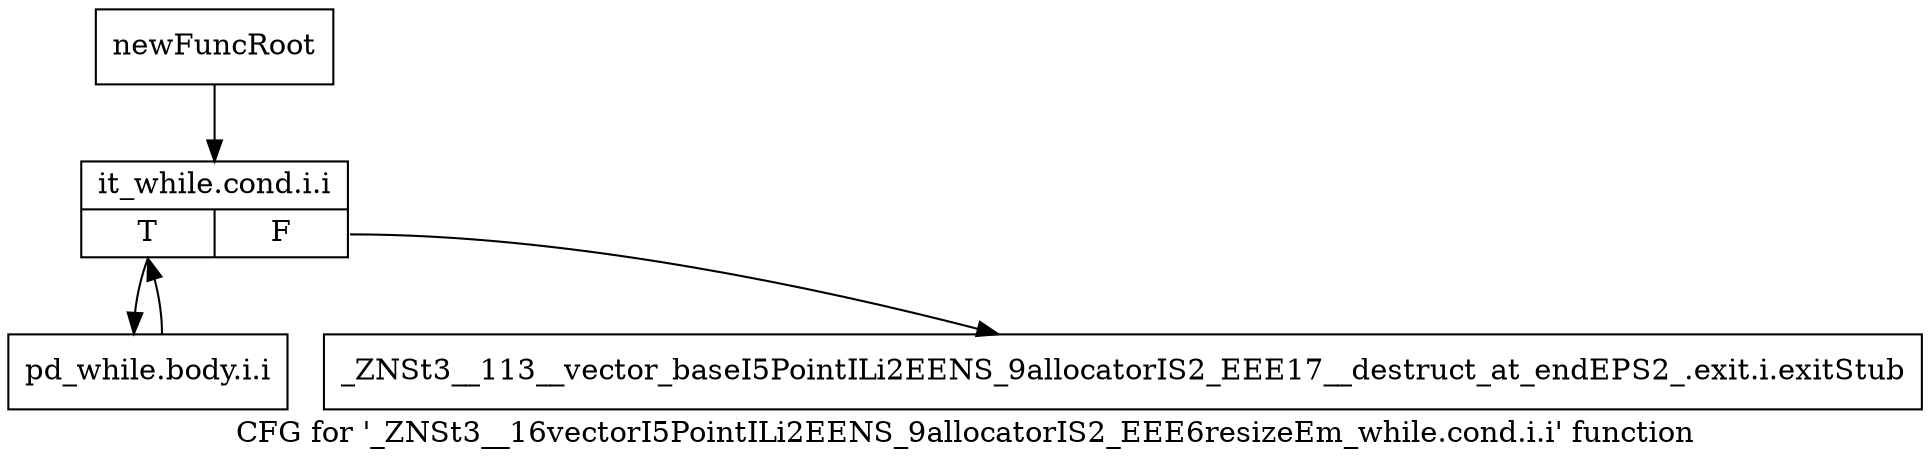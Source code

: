 digraph "CFG for '_ZNSt3__16vectorI5PointILi2EENS_9allocatorIS2_EEE6resizeEm_while.cond.i.i' function" {
	label="CFG for '_ZNSt3__16vectorI5PointILi2EENS_9allocatorIS2_EEE6resizeEm_while.cond.i.i' function";

	Node0x90d2a00 [shape=record,label="{newFuncRoot}"];
	Node0x90d2a00 -> Node0x90d2aa0;
	Node0x90d2a50 [shape=record,label="{_ZNSt3__113__vector_baseI5PointILi2EENS_9allocatorIS2_EEE17__destruct_at_endEPS2_.exit.i.exitStub}"];
	Node0x90d2aa0 [shape=record,label="{it_while.cond.i.i|{<s0>T|<s1>F}}"];
	Node0x90d2aa0:s0 -> Node0x90d2af0;
	Node0x90d2aa0:s1 -> Node0x90d2a50;
	Node0x90d2af0 [shape=record,label="{pd_while.body.i.i}"];
	Node0x90d2af0 -> Node0x90d2aa0;
}
